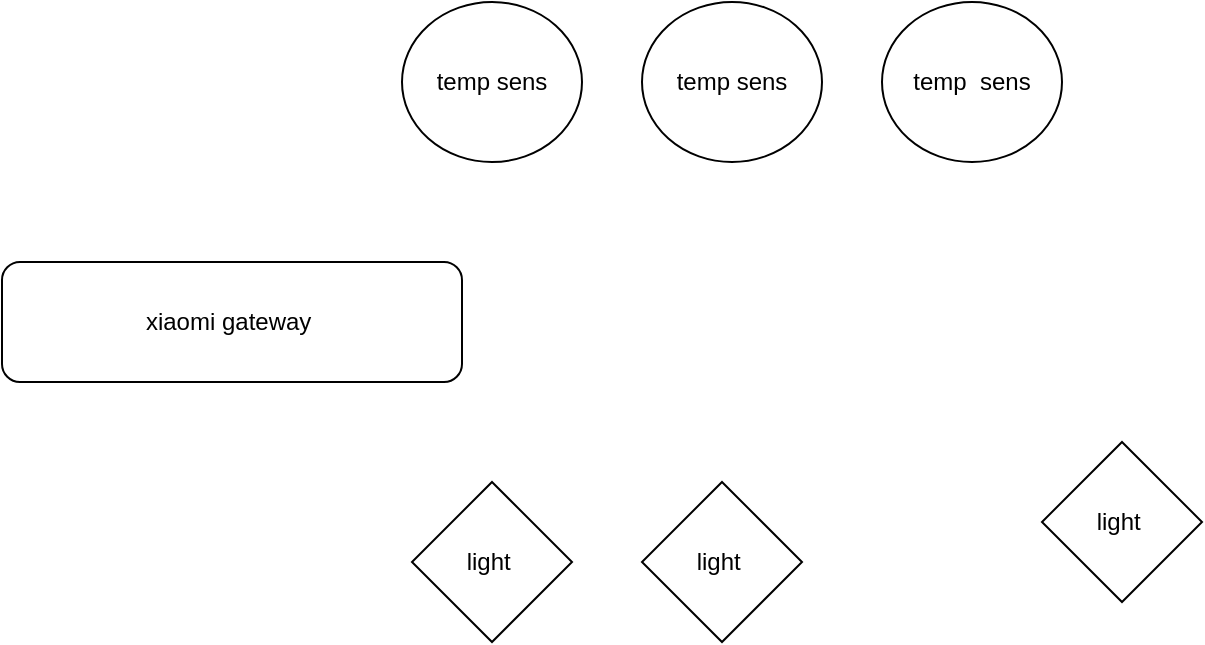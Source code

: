 <mxfile version="17.4.0" type="github">
  <diagram id="RTdiyg0uFQNaoC48pyM9" name="Page-1">
    <mxGraphModel dx="920" dy="622" grid="1" gridSize="10" guides="1" tooltips="1" connect="1" arrows="1" fold="1" page="1" pageScale="1" pageWidth="827" pageHeight="1169" math="0" shadow="0">
      <root>
        <mxCell id="0" />
        <mxCell id="1" parent="0" />
        <mxCell id="3_J5LK-Fwm9Sgq4DLahE-1" value="temp&amp;nbsp; sens&lt;br&gt;" style="ellipse;whiteSpace=wrap;html=1;" vertex="1" parent="1">
          <mxGeometry x="520" y="80" width="90" height="80" as="geometry" />
        </mxCell>
        <mxCell id="3_J5LK-Fwm9Sgq4DLahE-2" value="temp sens&lt;br&gt;" style="ellipse;whiteSpace=wrap;html=1;" vertex="1" parent="1">
          <mxGeometry x="400" y="80" width="90" height="80" as="geometry" />
        </mxCell>
        <mxCell id="3_J5LK-Fwm9Sgq4DLahE-3" value="temp sens&lt;br&gt;" style="ellipse;whiteSpace=wrap;html=1;" vertex="1" parent="1">
          <mxGeometry x="280" y="80" width="90" height="80" as="geometry" />
        </mxCell>
        <mxCell id="3_J5LK-Fwm9Sgq4DLahE-4" value="xiaomi gateway&amp;nbsp;&lt;br&gt;" style="rounded=1;whiteSpace=wrap;html=1;" vertex="1" parent="1">
          <mxGeometry x="80" y="210" width="230" height="60" as="geometry" />
        </mxCell>
        <mxCell id="3_J5LK-Fwm9Sgq4DLahE-5" value="light&amp;nbsp;&lt;br&gt;" style="rhombus;whiteSpace=wrap;html=1;" vertex="1" parent="1">
          <mxGeometry x="285" y="320" width="80" height="80" as="geometry" />
        </mxCell>
        <mxCell id="3_J5LK-Fwm9Sgq4DLahE-6" value="light&amp;nbsp;&lt;br&gt;" style="rhombus;whiteSpace=wrap;html=1;" vertex="1" parent="1">
          <mxGeometry x="400" y="320" width="80" height="80" as="geometry" />
        </mxCell>
        <mxCell id="3_J5LK-Fwm9Sgq4DLahE-7" value="light&amp;nbsp;&lt;br&gt;" style="rhombus;whiteSpace=wrap;html=1;" vertex="1" parent="1">
          <mxGeometry x="600" y="300" width="80" height="80" as="geometry" />
        </mxCell>
      </root>
    </mxGraphModel>
  </diagram>
</mxfile>
